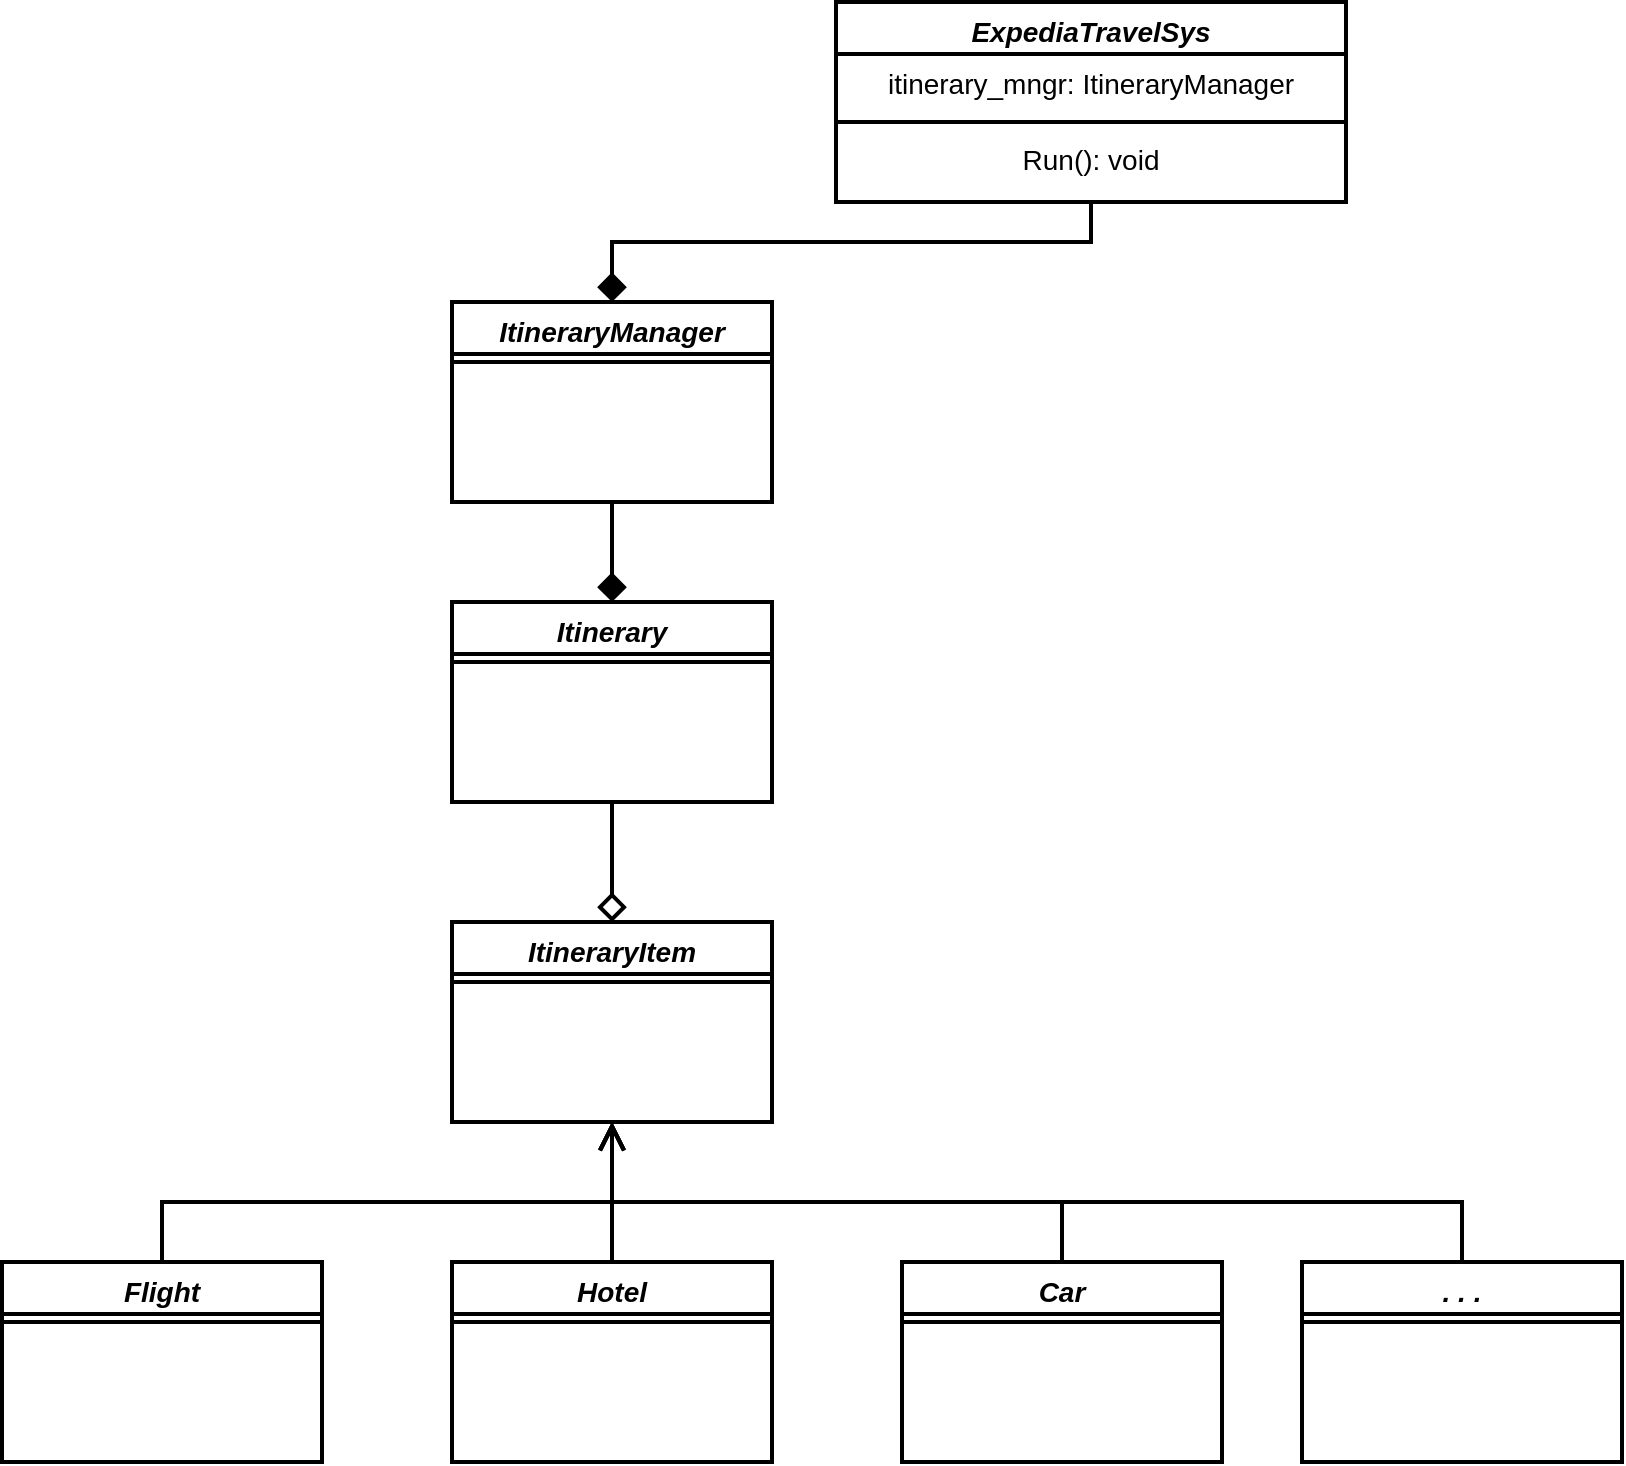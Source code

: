 <mxfile version="16.5.6" type="device"><diagram id="C5RBs43oDa-KdzZeNtuy" name="Class_Diagram: Before"><mxGraphModel dx="1422" dy="762" grid="1" gridSize="10" guides="1" tooltips="1" connect="1" arrows="1" fold="1" page="1" pageScale="1" pageWidth="1169" pageHeight="827" math="0" shadow="0"><root><mxCell id="WIyWlLk6GJQsqaUBKTNV-0"/><mxCell id="WIyWlLk6GJQsqaUBKTNV-1" parent="WIyWlLk6GJQsqaUBKTNV-0"/><mxCell id="jS5-VB9qL094NcuxAUOC-15" style="edgeStyle=orthogonalEdgeStyle;rounded=0;orthogonalLoop=1;jettySize=auto;html=1;entryX=0.5;entryY=0;entryDx=0;entryDy=0;fontSize=14;strokeWidth=2;endArrow=diamond;endFill=1;endSize=10;" edge="1" parent="WIyWlLk6GJQsqaUBKTNV-1" source="zkfFHV4jXpPFQw0GAbJ--0" target="jS5-VB9qL094NcuxAUOC-0"><mxGeometry relative="1" as="geometry"><Array as="points"><mxPoint x="585" y="130"/><mxPoint x="345" y="130"/></Array></mxGeometry></mxCell><mxCell id="zkfFHV4jXpPFQw0GAbJ--0" value="ExpediaTravelSys" style="swimlane;fontStyle=3;align=center;verticalAlign=top;childLayout=stackLayout;horizontal=1;startSize=26;horizontalStack=0;resizeParent=1;resizeLast=0;collapsible=1;marginBottom=0;rounded=0;shadow=0;strokeWidth=2;spacing=2;fontSize=14;" parent="WIyWlLk6GJQsqaUBKTNV-1" vertex="1"><mxGeometry x="457" y="10" width="255" height="100" as="geometry"><mxRectangle x="230" y="140" width="160" height="26" as="alternateBounds"/></mxGeometry></mxCell><mxCell id="jS5-VB9qL094NcuxAUOC-22" value="itinerary_mngr: ItineraryManager" style="text;html=1;strokeColor=none;fillColor=none;align=center;verticalAlign=middle;whiteSpace=wrap;rounded=0;fontSize=14;" vertex="1" parent="zkfFHV4jXpPFQw0GAbJ--0"><mxGeometry y="26" width="255" height="30" as="geometry"/></mxCell><mxCell id="zkfFHV4jXpPFQw0GAbJ--4" value="" style="line;html=1;strokeWidth=2;align=left;verticalAlign=middle;spacingTop=-1;spacingLeft=3;spacingRight=3;rotatable=0;labelPosition=right;points=[];portConstraint=eastwest;spacing=2;fontSize=14;fontStyle=1" parent="zkfFHV4jXpPFQw0GAbJ--0" vertex="1"><mxGeometry y="56" width="255" height="8" as="geometry"/></mxCell><mxCell id="jS5-VB9qL094NcuxAUOC-23" value="Run(): void" style="text;html=1;strokeColor=none;fillColor=none;align=center;verticalAlign=middle;whiteSpace=wrap;rounded=0;fontSize=14;" vertex="1" parent="zkfFHV4jXpPFQw0GAbJ--0"><mxGeometry y="64" width="255" height="30" as="geometry"/></mxCell><mxCell id="jS5-VB9qL094NcuxAUOC-16" style="edgeStyle=orthogonalEdgeStyle;rounded=0;orthogonalLoop=1;jettySize=auto;html=1;entryX=0.5;entryY=0;entryDx=0;entryDy=0;fontSize=14;endArrow=diamond;endFill=1;endSize=10;strokeWidth=2;" edge="1" parent="WIyWlLk6GJQsqaUBKTNV-1" source="jS5-VB9qL094NcuxAUOC-0" target="jS5-VB9qL094NcuxAUOC-2"><mxGeometry relative="1" as="geometry"/></mxCell><mxCell id="jS5-VB9qL094NcuxAUOC-0" value="ItineraryManager" style="swimlane;fontStyle=3;align=center;verticalAlign=top;childLayout=stackLayout;horizontal=1;startSize=26;horizontalStack=0;resizeParent=1;resizeLast=0;collapsible=1;marginBottom=0;rounded=0;shadow=0;strokeWidth=2;spacing=2;fontSize=14;" vertex="1" parent="WIyWlLk6GJQsqaUBKTNV-1"><mxGeometry x="265" y="160" width="160" height="100" as="geometry"><mxRectangle x="230" y="140" width="160" height="26" as="alternateBounds"/></mxGeometry></mxCell><mxCell id="jS5-VB9qL094NcuxAUOC-1" value="" style="line;html=1;strokeWidth=2;align=left;verticalAlign=middle;spacingTop=-1;spacingLeft=3;spacingRight=3;rotatable=0;labelPosition=right;points=[];portConstraint=eastwest;spacing=2;fontSize=14;fontStyle=1" vertex="1" parent="jS5-VB9qL094NcuxAUOC-0"><mxGeometry y="26" width="160" height="8" as="geometry"/></mxCell><mxCell id="jS5-VB9qL094NcuxAUOC-17" style="edgeStyle=orthogonalEdgeStyle;rounded=0;orthogonalLoop=1;jettySize=auto;html=1;entryX=0.5;entryY=0;entryDx=0;entryDy=0;fontSize=14;endArrow=diamond;endFill=0;endSize=10;strokeWidth=2;" edge="1" parent="WIyWlLk6GJQsqaUBKTNV-1" source="jS5-VB9qL094NcuxAUOC-2" target="jS5-VB9qL094NcuxAUOC-6"><mxGeometry relative="1" as="geometry"/></mxCell><mxCell id="jS5-VB9qL094NcuxAUOC-2" value="Itinerary" style="swimlane;fontStyle=3;align=center;verticalAlign=top;childLayout=stackLayout;horizontal=1;startSize=26;horizontalStack=0;resizeParent=1;resizeLast=0;collapsible=1;marginBottom=0;rounded=0;shadow=0;strokeWidth=2;spacing=2;fontSize=14;" vertex="1" parent="WIyWlLk6GJQsqaUBKTNV-1"><mxGeometry x="265" y="310" width="160" height="100" as="geometry"><mxRectangle x="230" y="140" width="160" height="26" as="alternateBounds"/></mxGeometry></mxCell><mxCell id="jS5-VB9qL094NcuxAUOC-3" value="" style="line;html=1;strokeWidth=2;align=left;verticalAlign=middle;spacingTop=-1;spacingLeft=3;spacingRight=3;rotatable=0;labelPosition=right;points=[];portConstraint=eastwest;spacing=2;fontSize=14;fontStyle=1" vertex="1" parent="jS5-VB9qL094NcuxAUOC-2"><mxGeometry y="26" width="160" height="8" as="geometry"/></mxCell><mxCell id="jS5-VB9qL094NcuxAUOC-19" style="edgeStyle=orthogonalEdgeStyle;rounded=0;orthogonalLoop=1;jettySize=auto;html=1;fontSize=14;endArrow=open;endFill=0;endSize=10;strokeWidth=2;" edge="1" parent="WIyWlLk6GJQsqaUBKTNV-1" source="jS5-VB9qL094NcuxAUOC-4"><mxGeometry relative="1" as="geometry"><mxPoint x="345" y="570" as="targetPoint"/></mxGeometry></mxCell><mxCell id="jS5-VB9qL094NcuxAUOC-4" value="Hotel" style="swimlane;fontStyle=3;align=center;verticalAlign=top;childLayout=stackLayout;horizontal=1;startSize=26;horizontalStack=0;resizeParent=1;resizeLast=0;collapsible=1;marginBottom=0;rounded=0;shadow=0;strokeWidth=2;spacing=2;fontSize=14;" vertex="1" parent="WIyWlLk6GJQsqaUBKTNV-1"><mxGeometry x="265" y="640" width="160" height="100" as="geometry"><mxRectangle x="230" y="140" width="160" height="26" as="alternateBounds"/></mxGeometry></mxCell><mxCell id="jS5-VB9qL094NcuxAUOC-5" value="" style="line;html=1;strokeWidth=2;align=left;verticalAlign=middle;spacingTop=-1;spacingLeft=3;spacingRight=3;rotatable=0;labelPosition=right;points=[];portConstraint=eastwest;spacing=2;fontSize=14;fontStyle=1" vertex="1" parent="jS5-VB9qL094NcuxAUOC-4"><mxGeometry y="26" width="160" height="8" as="geometry"/></mxCell><mxCell id="jS5-VB9qL094NcuxAUOC-6" value="ItineraryItem" style="swimlane;fontStyle=3;align=center;verticalAlign=top;childLayout=stackLayout;horizontal=1;startSize=26;horizontalStack=0;resizeParent=1;resizeLast=0;collapsible=1;marginBottom=0;rounded=0;shadow=0;strokeWidth=2;spacing=2;fontSize=14;" vertex="1" parent="WIyWlLk6GJQsqaUBKTNV-1"><mxGeometry x="265" y="470" width="160" height="100" as="geometry"><mxRectangle x="230" y="140" width="160" height="26" as="alternateBounds"/></mxGeometry></mxCell><mxCell id="jS5-VB9qL094NcuxAUOC-7" value="" style="line;html=1;strokeWidth=2;align=left;verticalAlign=middle;spacingTop=-1;spacingLeft=3;spacingRight=3;rotatable=0;labelPosition=right;points=[];portConstraint=eastwest;spacing=2;fontSize=14;fontStyle=1" vertex="1" parent="jS5-VB9qL094NcuxAUOC-6"><mxGeometry y="26" width="160" height="8" as="geometry"/></mxCell><mxCell id="jS5-VB9qL094NcuxAUOC-18" style="edgeStyle=orthogonalEdgeStyle;rounded=0;orthogonalLoop=1;jettySize=auto;html=1;entryX=0.5;entryY=1;entryDx=0;entryDy=0;fontSize=14;endArrow=open;endFill=0;endSize=10;strokeWidth=2;" edge="1" parent="WIyWlLk6GJQsqaUBKTNV-1" source="jS5-VB9qL094NcuxAUOC-8" target="jS5-VB9qL094NcuxAUOC-6"><mxGeometry relative="1" as="geometry"><Array as="points"><mxPoint x="120" y="610"/><mxPoint x="345" y="610"/></Array></mxGeometry></mxCell><mxCell id="jS5-VB9qL094NcuxAUOC-8" value="Flight" style="swimlane;fontStyle=3;align=center;verticalAlign=top;childLayout=stackLayout;horizontal=1;startSize=26;horizontalStack=0;resizeParent=1;resizeLast=0;collapsible=1;marginBottom=0;rounded=0;shadow=0;strokeWidth=2;spacing=2;fontSize=14;" vertex="1" parent="WIyWlLk6GJQsqaUBKTNV-1"><mxGeometry x="40" y="640" width="160" height="100" as="geometry"><mxRectangle x="230" y="140" width="160" height="26" as="alternateBounds"/></mxGeometry></mxCell><mxCell id="jS5-VB9qL094NcuxAUOC-9" value="" style="line;html=1;strokeWidth=2;align=left;verticalAlign=middle;spacingTop=-1;spacingLeft=3;spacingRight=3;rotatable=0;labelPosition=right;points=[];portConstraint=eastwest;spacing=2;fontSize=14;fontStyle=1" vertex="1" parent="jS5-VB9qL094NcuxAUOC-8"><mxGeometry y="26" width="160" height="8" as="geometry"/></mxCell><mxCell id="jS5-VB9qL094NcuxAUOC-20" style="edgeStyle=orthogonalEdgeStyle;rounded=0;orthogonalLoop=1;jettySize=auto;html=1;entryX=0.5;entryY=1;entryDx=0;entryDy=0;fontSize=14;endArrow=open;endFill=0;endSize=10;strokeWidth=2;" edge="1" parent="WIyWlLk6GJQsqaUBKTNV-1" source="jS5-VB9qL094NcuxAUOC-10" target="jS5-VB9qL094NcuxAUOC-6"><mxGeometry relative="1" as="geometry"><Array as="points"><mxPoint x="570" y="610"/><mxPoint x="345" y="610"/></Array></mxGeometry></mxCell><mxCell id="jS5-VB9qL094NcuxAUOC-10" value="Car" style="swimlane;fontStyle=3;align=center;verticalAlign=top;childLayout=stackLayout;horizontal=1;startSize=26;horizontalStack=0;resizeParent=1;resizeLast=0;collapsible=1;marginBottom=0;rounded=0;shadow=0;strokeWidth=2;spacing=2;fontSize=14;" vertex="1" parent="WIyWlLk6GJQsqaUBKTNV-1"><mxGeometry x="490" y="640" width="160" height="100" as="geometry"><mxRectangle x="230" y="140" width="160" height="26" as="alternateBounds"/></mxGeometry></mxCell><mxCell id="jS5-VB9qL094NcuxAUOC-11" value="" style="line;html=1;strokeWidth=2;align=left;verticalAlign=middle;spacingTop=-1;spacingLeft=3;spacingRight=3;rotatable=0;labelPosition=right;points=[];portConstraint=eastwest;spacing=2;fontSize=14;fontStyle=1" vertex="1" parent="jS5-VB9qL094NcuxAUOC-10"><mxGeometry y="26" width="160" height="8" as="geometry"/></mxCell><mxCell id="jS5-VB9qL094NcuxAUOC-21" style="edgeStyle=orthogonalEdgeStyle;rounded=0;orthogonalLoop=1;jettySize=auto;html=1;entryX=0.5;entryY=1;entryDx=0;entryDy=0;fontSize=14;endArrow=open;endFill=0;endSize=10;strokeWidth=2;" edge="1" parent="WIyWlLk6GJQsqaUBKTNV-1" source="jS5-VB9qL094NcuxAUOC-12" target="jS5-VB9qL094NcuxAUOC-6"><mxGeometry relative="1" as="geometry"><Array as="points"><mxPoint x="770" y="610"/><mxPoint x="345" y="610"/></Array></mxGeometry></mxCell><mxCell id="jS5-VB9qL094NcuxAUOC-12" value=". . ." style="swimlane;fontStyle=3;align=center;verticalAlign=top;childLayout=stackLayout;horizontal=1;startSize=26;horizontalStack=0;resizeParent=1;resizeLast=0;collapsible=1;marginBottom=0;rounded=0;shadow=0;strokeWidth=2;spacing=2;fontSize=14;" vertex="1" parent="WIyWlLk6GJQsqaUBKTNV-1"><mxGeometry x="690" y="640" width="160" height="100" as="geometry"><mxRectangle x="230" y="140" width="160" height="26" as="alternateBounds"/></mxGeometry></mxCell><mxCell id="jS5-VB9qL094NcuxAUOC-13" value="" style="line;html=1;strokeWidth=2;align=left;verticalAlign=middle;spacingTop=-1;spacingLeft=3;spacingRight=3;rotatable=0;labelPosition=right;points=[];portConstraint=eastwest;spacing=2;fontSize=14;fontStyle=1" vertex="1" parent="jS5-VB9qL094NcuxAUOC-12"><mxGeometry y="26" width="160" height="8" as="geometry"/></mxCell></root></mxGraphModel></diagram></mxfile>
